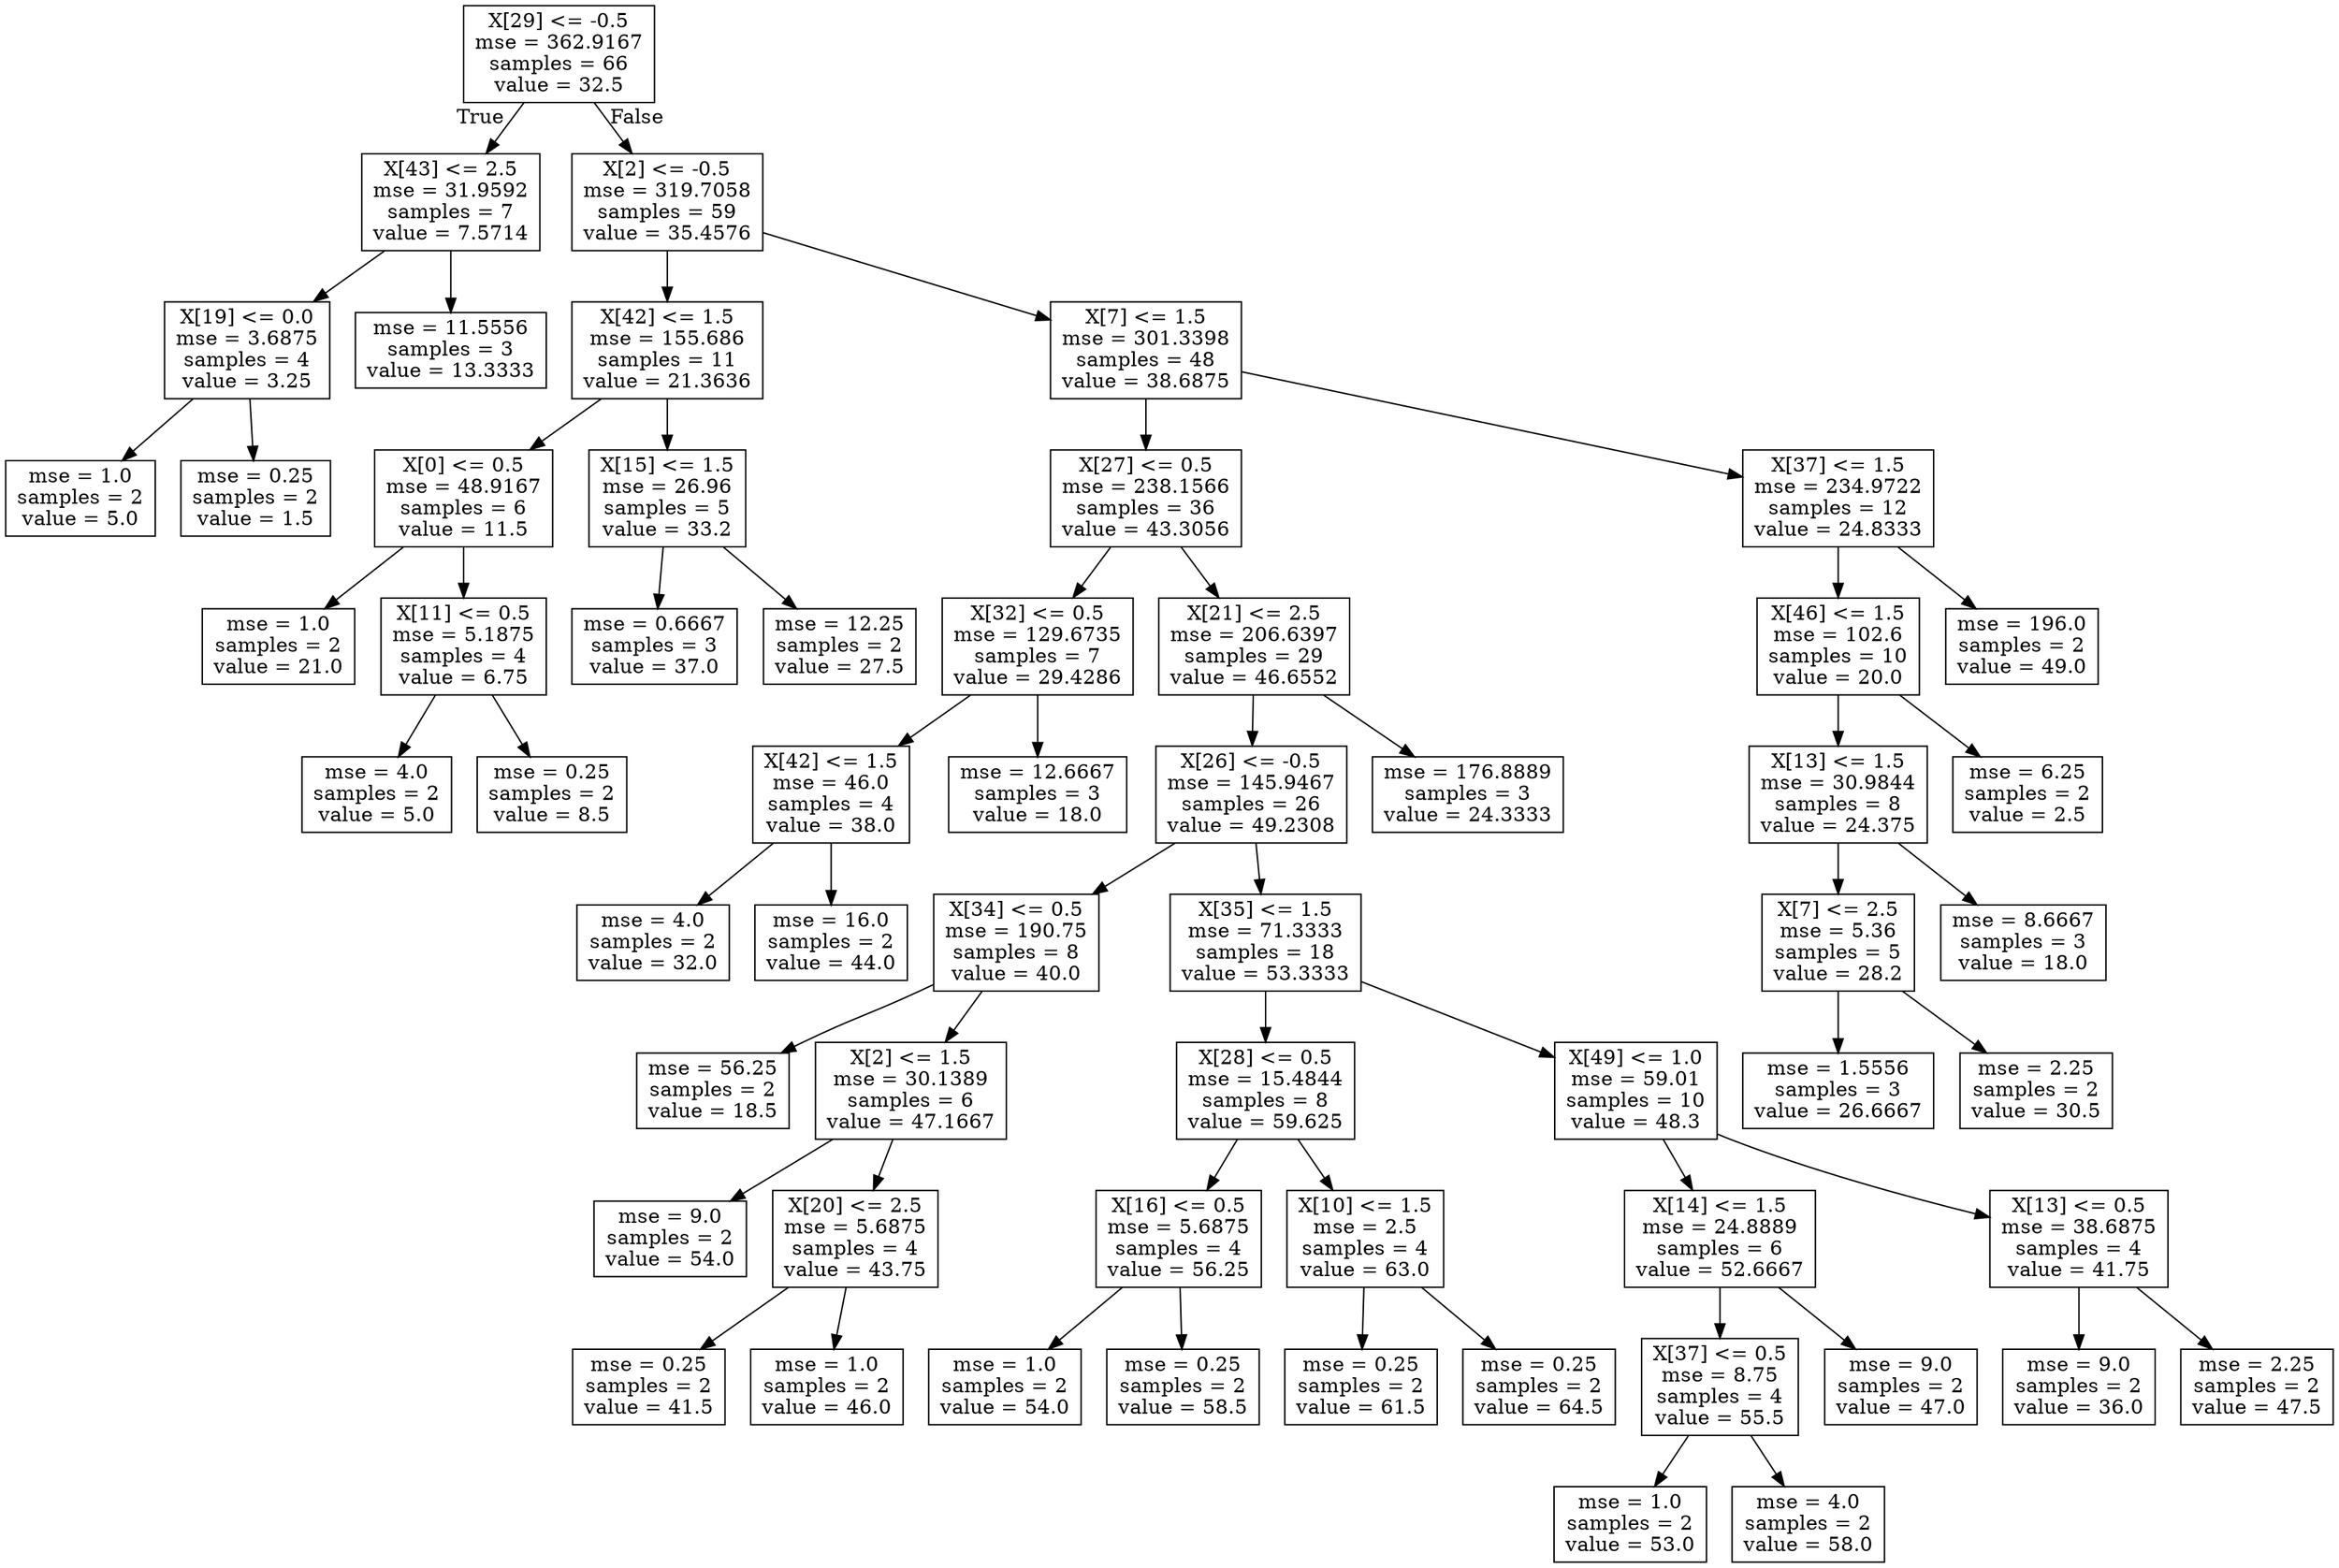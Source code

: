 digraph Tree {
node [shape=box] ;
0 [label="X[29] <= -0.5\nmse = 362.9167\nsamples = 66\nvalue = 32.5"] ;
1 [label="X[43] <= 2.5\nmse = 31.9592\nsamples = 7\nvalue = 7.5714"] ;
0 -> 1 [labeldistance=2.5, labelangle=45, headlabel="True"] ;
2 [label="X[19] <= 0.0\nmse = 3.6875\nsamples = 4\nvalue = 3.25"] ;
1 -> 2 ;
3 [label="mse = 1.0\nsamples = 2\nvalue = 5.0"] ;
2 -> 3 ;
4 [label="mse = 0.25\nsamples = 2\nvalue = 1.5"] ;
2 -> 4 ;
5 [label="mse = 11.5556\nsamples = 3\nvalue = 13.3333"] ;
1 -> 5 ;
6 [label="X[2] <= -0.5\nmse = 319.7058\nsamples = 59\nvalue = 35.4576"] ;
0 -> 6 [labeldistance=2.5, labelangle=-45, headlabel="False"] ;
7 [label="X[42] <= 1.5\nmse = 155.686\nsamples = 11\nvalue = 21.3636"] ;
6 -> 7 ;
8 [label="X[0] <= 0.5\nmse = 48.9167\nsamples = 6\nvalue = 11.5"] ;
7 -> 8 ;
9 [label="mse = 1.0\nsamples = 2\nvalue = 21.0"] ;
8 -> 9 ;
10 [label="X[11] <= 0.5\nmse = 5.1875\nsamples = 4\nvalue = 6.75"] ;
8 -> 10 ;
11 [label="mse = 4.0\nsamples = 2\nvalue = 5.0"] ;
10 -> 11 ;
12 [label="mse = 0.25\nsamples = 2\nvalue = 8.5"] ;
10 -> 12 ;
13 [label="X[15] <= 1.5\nmse = 26.96\nsamples = 5\nvalue = 33.2"] ;
7 -> 13 ;
14 [label="mse = 0.6667\nsamples = 3\nvalue = 37.0"] ;
13 -> 14 ;
15 [label="mse = 12.25\nsamples = 2\nvalue = 27.5"] ;
13 -> 15 ;
16 [label="X[7] <= 1.5\nmse = 301.3398\nsamples = 48\nvalue = 38.6875"] ;
6 -> 16 ;
17 [label="X[27] <= 0.5\nmse = 238.1566\nsamples = 36\nvalue = 43.3056"] ;
16 -> 17 ;
18 [label="X[32] <= 0.5\nmse = 129.6735\nsamples = 7\nvalue = 29.4286"] ;
17 -> 18 ;
19 [label="X[42] <= 1.5\nmse = 46.0\nsamples = 4\nvalue = 38.0"] ;
18 -> 19 ;
20 [label="mse = 4.0\nsamples = 2\nvalue = 32.0"] ;
19 -> 20 ;
21 [label="mse = 16.0\nsamples = 2\nvalue = 44.0"] ;
19 -> 21 ;
22 [label="mse = 12.6667\nsamples = 3\nvalue = 18.0"] ;
18 -> 22 ;
23 [label="X[21] <= 2.5\nmse = 206.6397\nsamples = 29\nvalue = 46.6552"] ;
17 -> 23 ;
24 [label="X[26] <= -0.5\nmse = 145.9467\nsamples = 26\nvalue = 49.2308"] ;
23 -> 24 ;
25 [label="X[34] <= 0.5\nmse = 190.75\nsamples = 8\nvalue = 40.0"] ;
24 -> 25 ;
26 [label="mse = 56.25\nsamples = 2\nvalue = 18.5"] ;
25 -> 26 ;
27 [label="X[2] <= 1.5\nmse = 30.1389\nsamples = 6\nvalue = 47.1667"] ;
25 -> 27 ;
28 [label="mse = 9.0\nsamples = 2\nvalue = 54.0"] ;
27 -> 28 ;
29 [label="X[20] <= 2.5\nmse = 5.6875\nsamples = 4\nvalue = 43.75"] ;
27 -> 29 ;
30 [label="mse = 0.25\nsamples = 2\nvalue = 41.5"] ;
29 -> 30 ;
31 [label="mse = 1.0\nsamples = 2\nvalue = 46.0"] ;
29 -> 31 ;
32 [label="X[35] <= 1.5\nmse = 71.3333\nsamples = 18\nvalue = 53.3333"] ;
24 -> 32 ;
33 [label="X[28] <= 0.5\nmse = 15.4844\nsamples = 8\nvalue = 59.625"] ;
32 -> 33 ;
34 [label="X[16] <= 0.5\nmse = 5.6875\nsamples = 4\nvalue = 56.25"] ;
33 -> 34 ;
35 [label="mse = 1.0\nsamples = 2\nvalue = 54.0"] ;
34 -> 35 ;
36 [label="mse = 0.25\nsamples = 2\nvalue = 58.5"] ;
34 -> 36 ;
37 [label="X[10] <= 1.5\nmse = 2.5\nsamples = 4\nvalue = 63.0"] ;
33 -> 37 ;
38 [label="mse = 0.25\nsamples = 2\nvalue = 61.5"] ;
37 -> 38 ;
39 [label="mse = 0.25\nsamples = 2\nvalue = 64.5"] ;
37 -> 39 ;
40 [label="X[49] <= 1.0\nmse = 59.01\nsamples = 10\nvalue = 48.3"] ;
32 -> 40 ;
41 [label="X[14] <= 1.5\nmse = 24.8889\nsamples = 6\nvalue = 52.6667"] ;
40 -> 41 ;
42 [label="X[37] <= 0.5\nmse = 8.75\nsamples = 4\nvalue = 55.5"] ;
41 -> 42 ;
43 [label="mse = 1.0\nsamples = 2\nvalue = 53.0"] ;
42 -> 43 ;
44 [label="mse = 4.0\nsamples = 2\nvalue = 58.0"] ;
42 -> 44 ;
45 [label="mse = 9.0\nsamples = 2\nvalue = 47.0"] ;
41 -> 45 ;
46 [label="X[13] <= 0.5\nmse = 38.6875\nsamples = 4\nvalue = 41.75"] ;
40 -> 46 ;
47 [label="mse = 9.0\nsamples = 2\nvalue = 36.0"] ;
46 -> 47 ;
48 [label="mse = 2.25\nsamples = 2\nvalue = 47.5"] ;
46 -> 48 ;
49 [label="mse = 176.8889\nsamples = 3\nvalue = 24.3333"] ;
23 -> 49 ;
50 [label="X[37] <= 1.5\nmse = 234.9722\nsamples = 12\nvalue = 24.8333"] ;
16 -> 50 ;
51 [label="X[46] <= 1.5\nmse = 102.6\nsamples = 10\nvalue = 20.0"] ;
50 -> 51 ;
52 [label="X[13] <= 1.5\nmse = 30.9844\nsamples = 8\nvalue = 24.375"] ;
51 -> 52 ;
53 [label="X[7] <= 2.5\nmse = 5.36\nsamples = 5\nvalue = 28.2"] ;
52 -> 53 ;
54 [label="mse = 1.5556\nsamples = 3\nvalue = 26.6667"] ;
53 -> 54 ;
55 [label="mse = 2.25\nsamples = 2\nvalue = 30.5"] ;
53 -> 55 ;
56 [label="mse = 8.6667\nsamples = 3\nvalue = 18.0"] ;
52 -> 56 ;
57 [label="mse = 6.25\nsamples = 2\nvalue = 2.5"] ;
51 -> 57 ;
58 [label="mse = 196.0\nsamples = 2\nvalue = 49.0"] ;
50 -> 58 ;
}